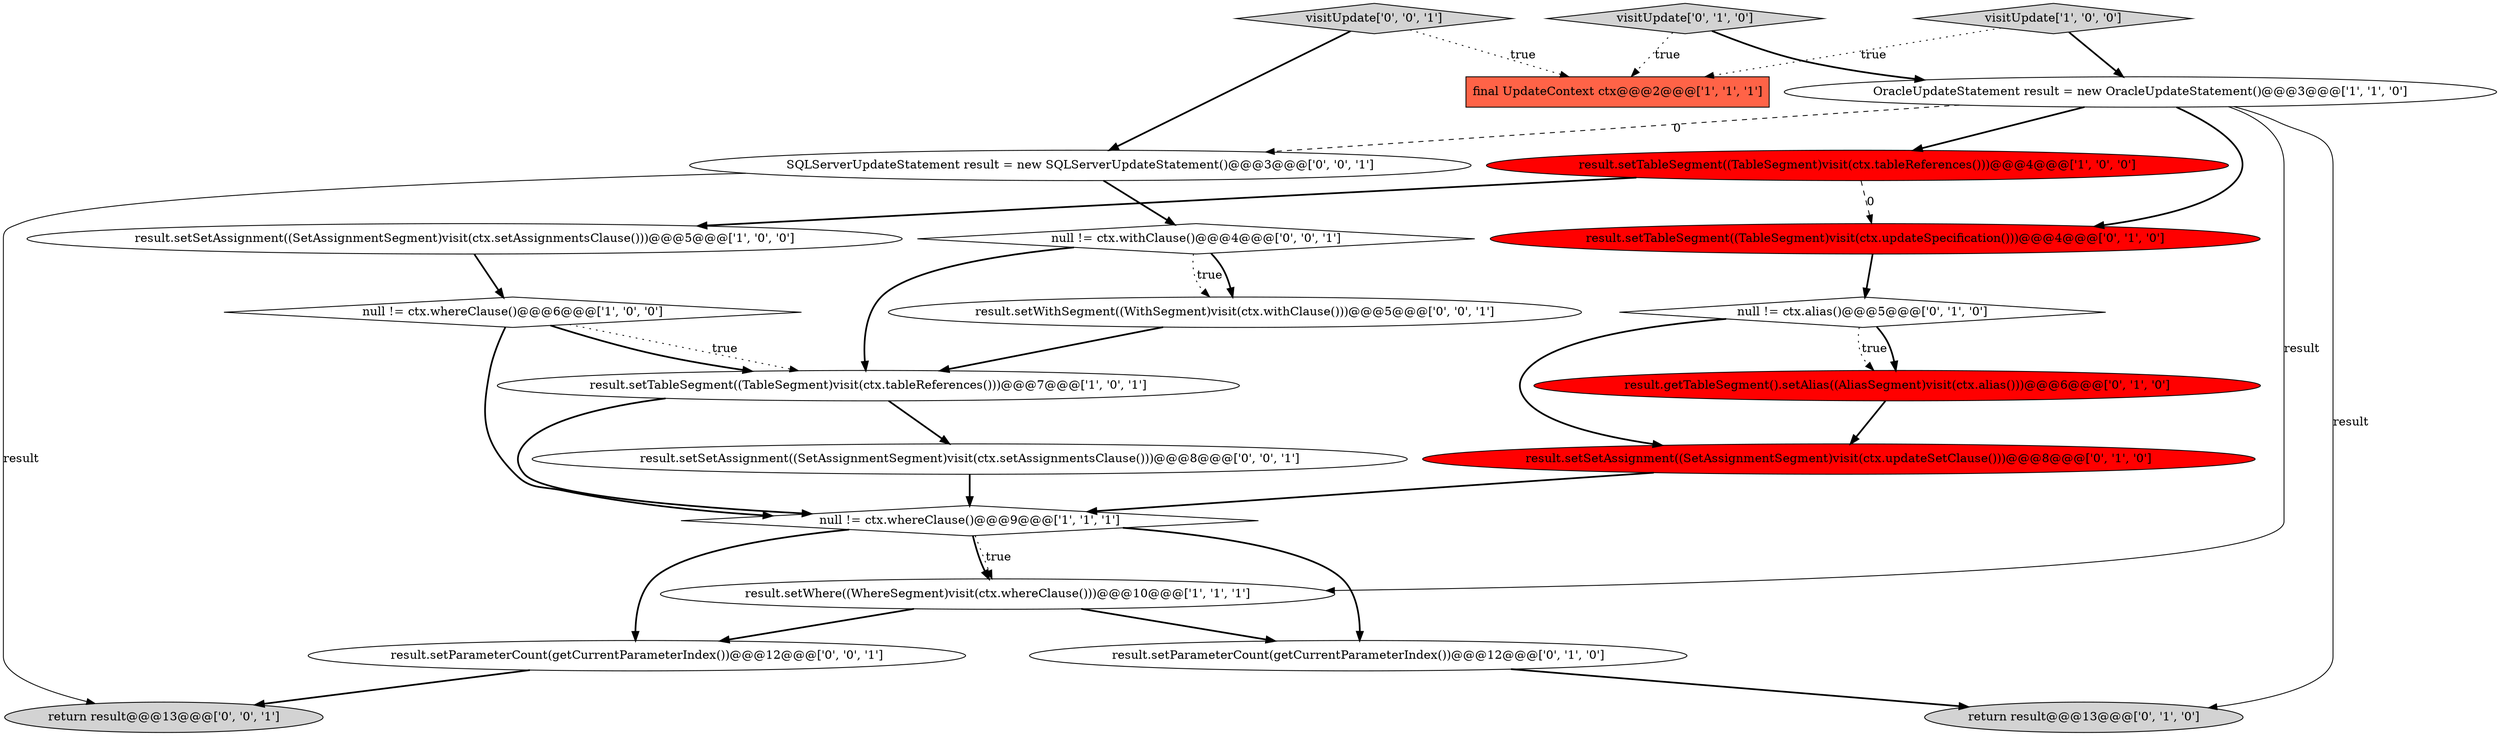 digraph {
8 [style = filled, label = "null != ctx.whereClause()@@@9@@@['1', '1', '1']", fillcolor = white, shape = diamond image = "AAA0AAABBB1BBB"];
16 [style = filled, label = "SQLServerUpdateStatement result = new SQLServerUpdateStatement()@@@3@@@['0', '0', '1']", fillcolor = white, shape = ellipse image = "AAA0AAABBB3BBB"];
15 [style = filled, label = "visitUpdate['0', '1', '0']", fillcolor = lightgray, shape = diamond image = "AAA0AAABBB2BBB"];
10 [style = filled, label = "return result@@@13@@@['0', '1', '0']", fillcolor = lightgray, shape = ellipse image = "AAA0AAABBB2BBB"];
4 [style = filled, label = "result.setWhere((WhereSegment)visit(ctx.whereClause()))@@@10@@@['1', '1', '1']", fillcolor = white, shape = ellipse image = "AAA0AAABBB1BBB"];
21 [style = filled, label = "result.setSetAssignment((SetAssignmentSegment)visit(ctx.setAssignmentsClause()))@@@8@@@['0', '0', '1']", fillcolor = white, shape = ellipse image = "AAA0AAABBB3BBB"];
12 [style = filled, label = "result.setParameterCount(getCurrentParameterIndex())@@@12@@@['0', '1', '0']", fillcolor = white, shape = ellipse image = "AAA0AAABBB2BBB"];
1 [style = filled, label = "visitUpdate['1', '0', '0']", fillcolor = lightgray, shape = diamond image = "AAA0AAABBB1BBB"];
20 [style = filled, label = "result.setWithSegment((WithSegment)visit(ctx.withClause()))@@@5@@@['0', '0', '1']", fillcolor = white, shape = ellipse image = "AAA0AAABBB3BBB"];
5 [style = filled, label = "final UpdateContext ctx@@@2@@@['1', '1', '1']", fillcolor = tomato, shape = box image = "AAA0AAABBB1BBB"];
14 [style = filled, label = "result.getTableSegment().setAlias((AliasSegment)visit(ctx.alias()))@@@6@@@['0', '1', '0']", fillcolor = red, shape = ellipse image = "AAA1AAABBB2BBB"];
11 [style = filled, label = "result.setSetAssignment((SetAssignmentSegment)visit(ctx.updateSetClause()))@@@8@@@['0', '1', '0']", fillcolor = red, shape = ellipse image = "AAA1AAABBB2BBB"];
22 [style = filled, label = "result.setParameterCount(getCurrentParameterIndex())@@@12@@@['0', '0', '1']", fillcolor = white, shape = ellipse image = "AAA0AAABBB3BBB"];
17 [style = filled, label = "null != ctx.withClause()@@@4@@@['0', '0', '1']", fillcolor = white, shape = diamond image = "AAA0AAABBB3BBB"];
9 [style = filled, label = "null != ctx.alias()@@@5@@@['0', '1', '0']", fillcolor = white, shape = diamond image = "AAA0AAABBB2BBB"];
13 [style = filled, label = "result.setTableSegment((TableSegment)visit(ctx.updateSpecification()))@@@4@@@['0', '1', '0']", fillcolor = red, shape = ellipse image = "AAA1AAABBB2BBB"];
18 [style = filled, label = "visitUpdate['0', '0', '1']", fillcolor = lightgray, shape = diamond image = "AAA0AAABBB3BBB"];
3 [style = filled, label = "null != ctx.whereClause()@@@6@@@['1', '0', '0']", fillcolor = white, shape = diamond image = "AAA0AAABBB1BBB"];
2 [style = filled, label = "OracleUpdateStatement result = new OracleUpdateStatement()@@@3@@@['1', '1', '0']", fillcolor = white, shape = ellipse image = "AAA0AAABBB1BBB"];
6 [style = filled, label = "result.setTableSegment((TableSegment)visit(ctx.tableReferences()))@@@4@@@['1', '0', '0']", fillcolor = red, shape = ellipse image = "AAA1AAABBB1BBB"];
19 [style = filled, label = "return result@@@13@@@['0', '0', '1']", fillcolor = lightgray, shape = ellipse image = "AAA0AAABBB3BBB"];
7 [style = filled, label = "result.setSetAssignment((SetAssignmentSegment)visit(ctx.setAssignmentsClause()))@@@5@@@['1', '0', '0']", fillcolor = white, shape = ellipse image = "AAA0AAABBB1BBB"];
0 [style = filled, label = "result.setTableSegment((TableSegment)visit(ctx.tableReferences()))@@@7@@@['1', '0', '1']", fillcolor = white, shape = ellipse image = "AAA0AAABBB1BBB"];
17->20 [style = dotted, label="true"];
15->5 [style = dotted, label="true"];
15->2 [style = bold, label=""];
9->11 [style = bold, label=""];
2->4 [style = solid, label="result"];
22->19 [style = bold, label=""];
2->6 [style = bold, label=""];
20->0 [style = bold, label=""];
21->8 [style = bold, label=""];
0->21 [style = bold, label=""];
16->17 [style = bold, label=""];
16->19 [style = solid, label="result"];
8->4 [style = dotted, label="true"];
9->14 [style = dotted, label="true"];
7->3 [style = bold, label=""];
3->0 [style = bold, label=""];
8->22 [style = bold, label=""];
2->13 [style = bold, label=""];
12->10 [style = bold, label=""];
17->0 [style = bold, label=""];
6->13 [style = dashed, label="0"];
3->8 [style = bold, label=""];
2->16 [style = dashed, label="0"];
0->8 [style = bold, label=""];
3->0 [style = dotted, label="true"];
9->14 [style = bold, label=""];
4->12 [style = bold, label=""];
2->10 [style = solid, label="result"];
11->8 [style = bold, label=""];
1->2 [style = bold, label=""];
18->5 [style = dotted, label="true"];
13->9 [style = bold, label=""];
8->4 [style = bold, label=""];
6->7 [style = bold, label=""];
14->11 [style = bold, label=""];
1->5 [style = dotted, label="true"];
4->22 [style = bold, label=""];
8->12 [style = bold, label=""];
17->20 [style = bold, label=""];
18->16 [style = bold, label=""];
}

